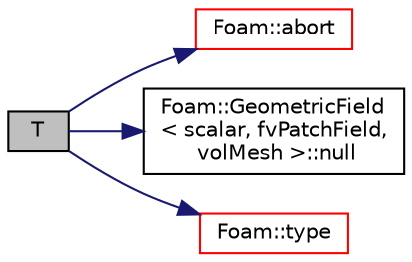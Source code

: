 digraph "T"
{
  bgcolor="transparent";
  edge [fontname="Helvetica",fontsize="10",labelfontname="Helvetica",labelfontsize="10"];
  node [fontname="Helvetica",fontsize="10",shape=record];
  rankdir="LR";
  Node3149 [label="T",height=0.2,width=0.4,color="black", fillcolor="grey75", style="filled", fontcolor="black"];
  Node3149 -> Node3150 [color="midnightblue",fontsize="10",style="solid",fontname="Helvetica"];
  Node3150 [label="Foam::abort",height=0.2,width=0.4,color="red",URL="$a21851.html#a447107a607d03e417307c203fa5fb44b"];
  Node3149 -> Node3195 [color="midnightblue",fontsize="10",style="solid",fontname="Helvetica"];
  Node3195 [label="Foam::GeometricField\l\< scalar, fvPatchField,\l volMesh \>::null",height=0.2,width=0.4,color="black",URL="$a23249.html#ac8e78b2b70fc0c890aedf7cde2c712f1",tooltip="Return a null geometric field. "];
  Node3149 -> Node3196 [color="midnightblue",fontsize="10",style="solid",fontname="Helvetica"];
  Node3196 [label="Foam::type",height=0.2,width=0.4,color="red",URL="$a21851.html#aec48583af672626378f501eb9fc32cd1",tooltip="Return the file type: DIRECTORY or FILE. "];
}
